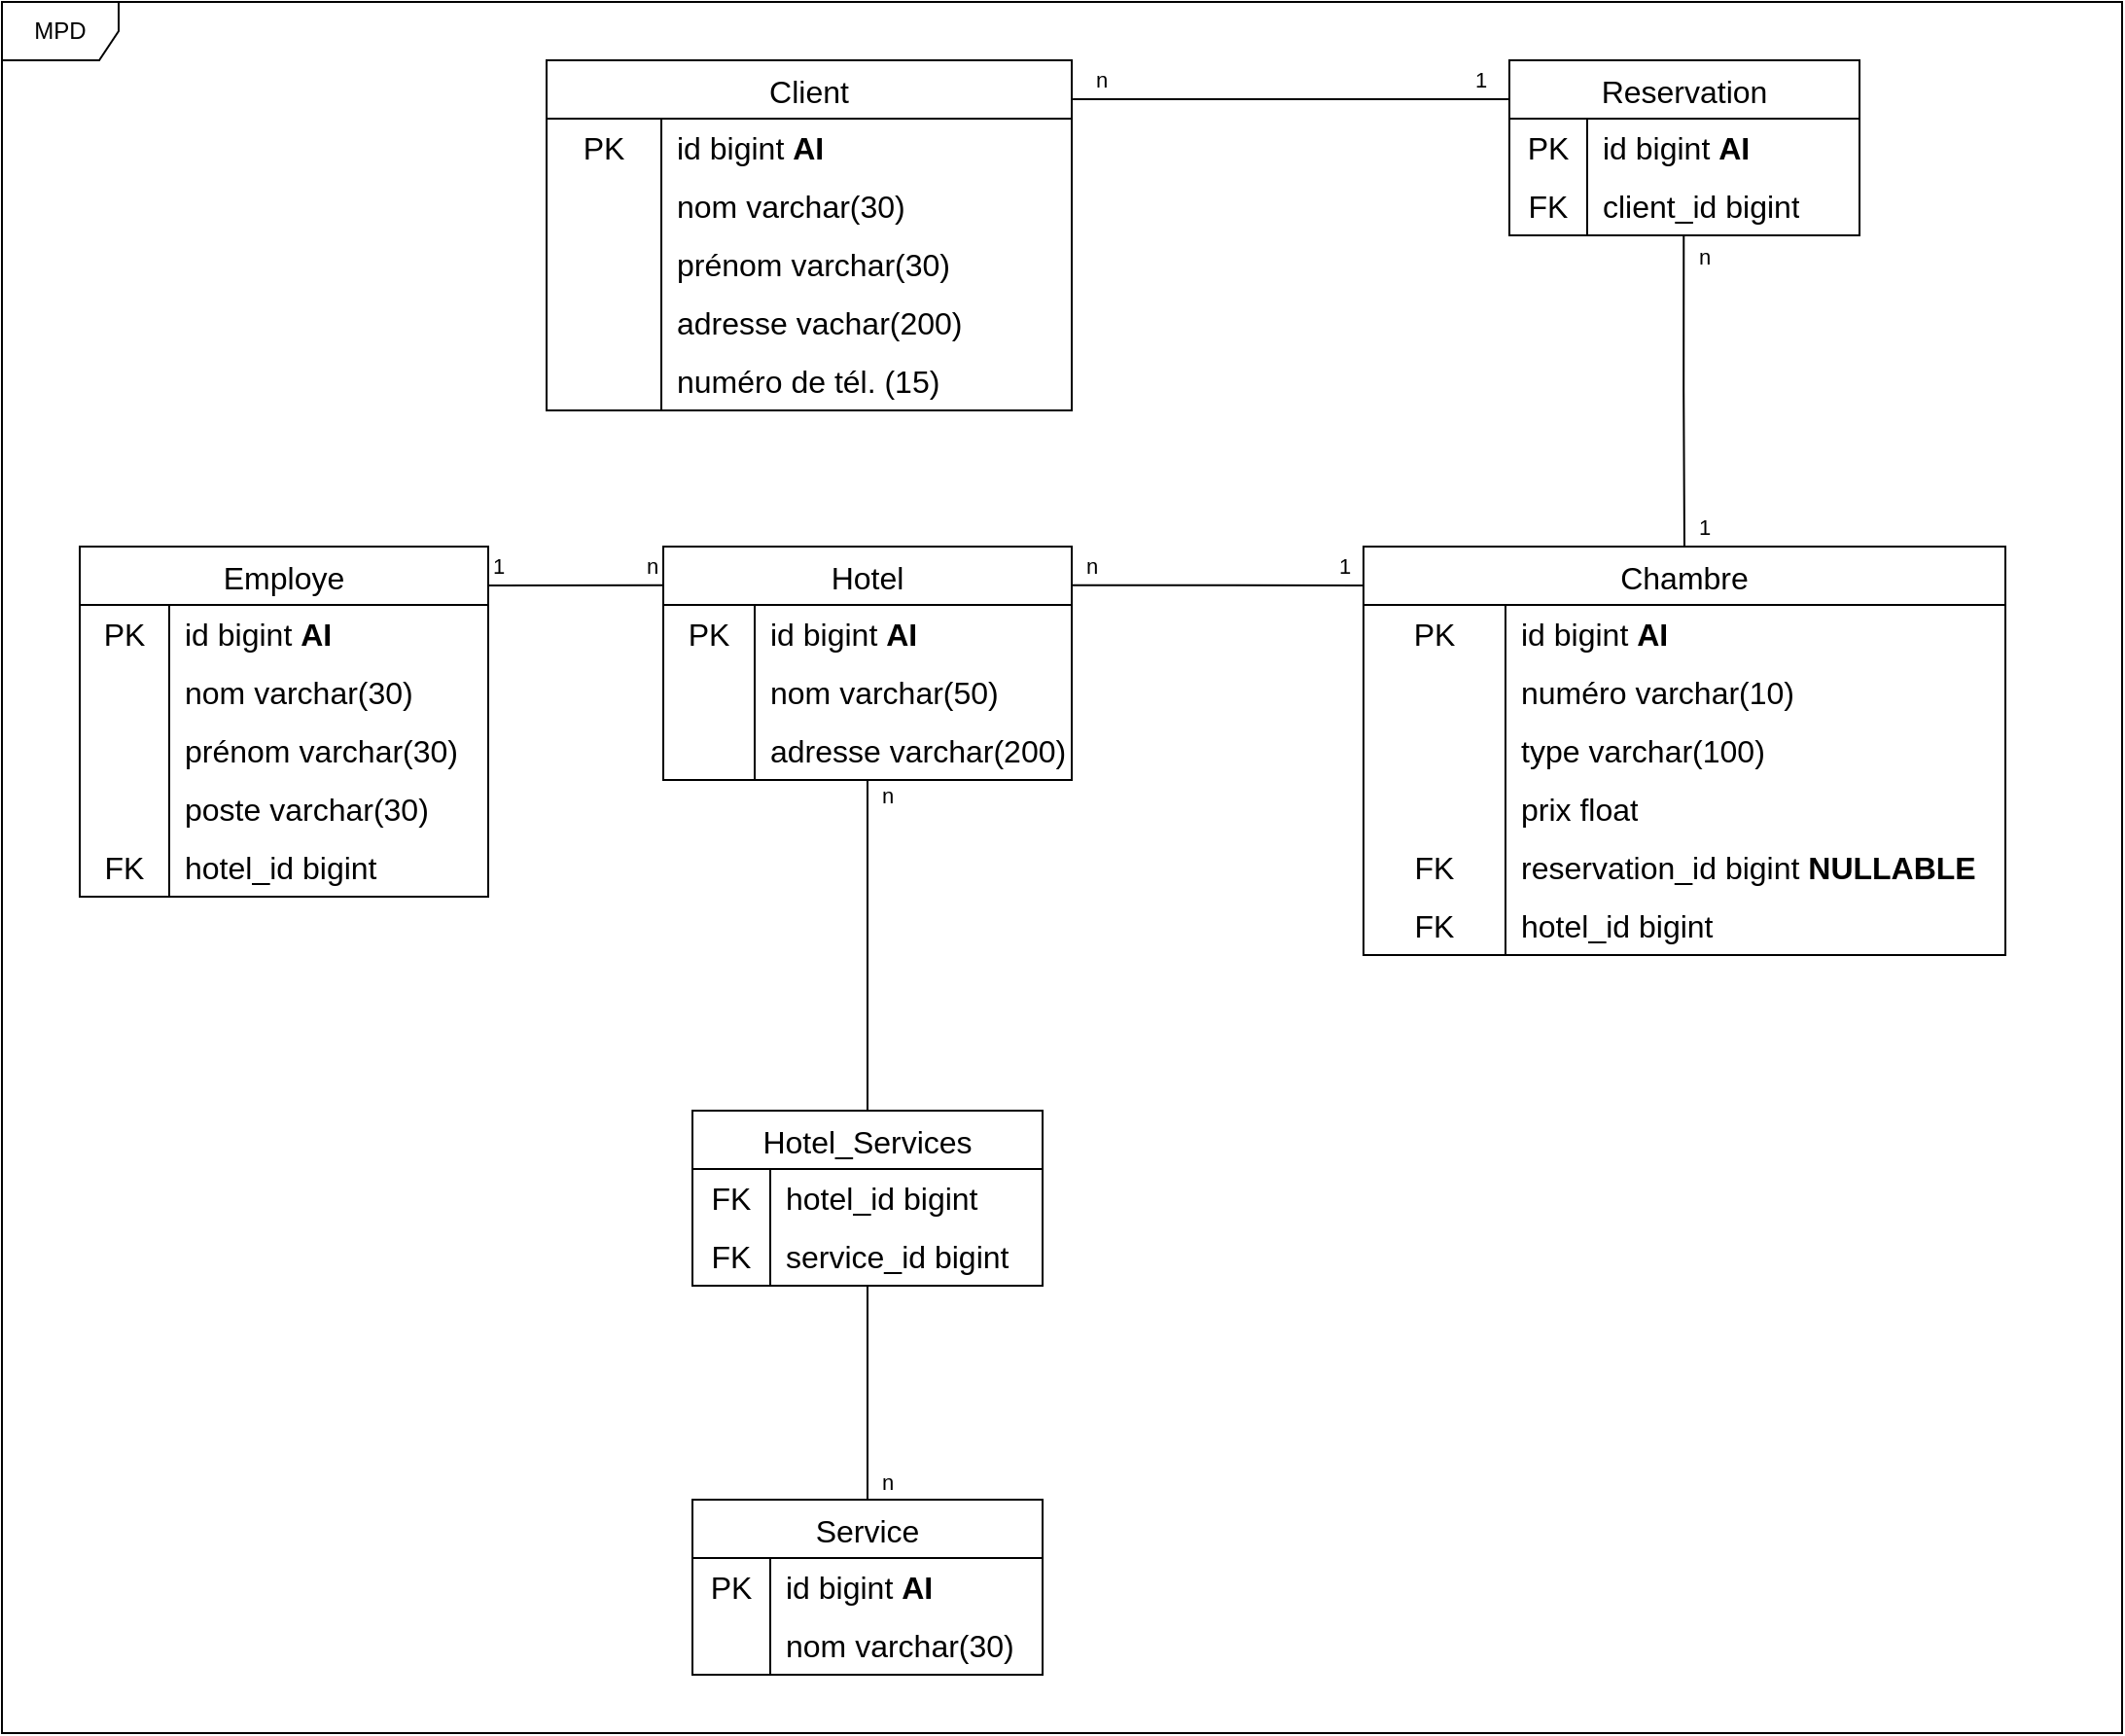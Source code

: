<mxfile version="22.1.11" type="device">
  <diagram id="R2lEEEUBdFMjLlhIrx00" name="Page-1">
    <mxGraphModel dx="2313" dy="2354" grid="1" gridSize="10" guides="1" tooltips="1" connect="1" arrows="1" fold="1" page="1" pageScale="1" pageWidth="850" pageHeight="1100" math="0" shadow="0" extFonts="Permanent Marker^https://fonts.googleapis.com/css?family=Permanent+Marker">
      <root>
        <mxCell id="0" />
        <mxCell id="1" parent="0" />
        <mxCell id="INERQs4rVfNk_3R-kdhY-27" style="edgeStyle=orthogonalEdgeStyle;rounded=0;orthogonalLoop=1;jettySize=auto;html=1;entryX=-0.001;entryY=0.222;entryDx=0;entryDy=0;endArrow=none;endFill=0;entryPerimeter=0;exitX=1.002;exitY=0.111;exitDx=0;exitDy=0;exitPerimeter=0;" parent="1" source="QwRp-SO8r7x7Ja5KEBR6-1" target="QwRp-SO8r7x7Ja5KEBR6-17" edge="1">
          <mxGeometry relative="1" as="geometry">
            <mxPoint x="500" y="-200.19" as="sourcePoint" />
            <mxPoint x="630" y="-200.19" as="targetPoint" />
          </mxGeometry>
        </mxCell>
        <mxCell id="INERQs4rVfNk_3R-kdhY-29" value="n" style="edgeLabel;html=1;align=center;verticalAlign=middle;resizable=0;points=[];" parent="INERQs4rVfNk_3R-kdhY-27" vertex="1" connectable="0">
          <mxGeometry x="-0.871" y="2" relative="1" as="geometry">
            <mxPoint y="-8" as="offset" />
          </mxGeometry>
        </mxCell>
        <mxCell id="INERQs4rVfNk_3R-kdhY-30" value="1" style="edgeLabel;html=1;align=center;verticalAlign=middle;resizable=0;points=[];" parent="INERQs4rVfNk_3R-kdhY-27" vertex="1" connectable="0">
          <mxGeometry x="0.862" y="1" relative="1" as="geometry">
            <mxPoint y="-9" as="offset" />
          </mxGeometry>
        </mxCell>
        <mxCell id="INERQs4rVfNk_3R-kdhY-21" style="edgeStyle=orthogonalEdgeStyle;rounded=0;orthogonalLoop=1;jettySize=auto;html=1;exitX=0.498;exitY=1.005;exitDx=0;exitDy=0;entryX=0.5;entryY=0;entryDx=0;entryDy=0;endArrow=none;endFill=0;exitPerimeter=0;" parent="1" source="QwRp-SO8r7x7Ja5KEBR6-21" target="QwRp-SO8r7x7Ja5KEBR6-33" edge="1">
          <mxGeometry relative="1" as="geometry">
            <mxPoint x="729.69" y="-130" as="sourcePoint" />
            <mxPoint x="729.69" y="20" as="targetPoint" />
          </mxGeometry>
        </mxCell>
        <mxCell id="INERQs4rVfNk_3R-kdhY-23" value="n" style="edgeLabel;html=1;align=center;verticalAlign=middle;resizable=0;points=[];" parent="INERQs4rVfNk_3R-kdhY-21" vertex="1" connectable="0">
          <mxGeometry x="-0.898" relative="1" as="geometry">
            <mxPoint x="10" y="3" as="offset" />
          </mxGeometry>
        </mxCell>
        <mxCell id="INERQs4rVfNk_3R-kdhY-24" value="1" style="edgeLabel;html=1;align=center;verticalAlign=middle;resizable=0;points=[];" parent="INERQs4rVfNk_3R-kdhY-21" vertex="1" connectable="0">
          <mxGeometry x="0.88" relative="1" as="geometry">
            <mxPoint x="10" as="offset" />
          </mxGeometry>
        </mxCell>
        <mxCell id="QwRp-SO8r7x7Ja5KEBR6-1" value="Client" style="shape=table;startSize=30;container=1;collapsible=0;childLayout=tableLayout;fixedRows=1;rowLines=0;fontStyle=0;strokeColor=default;fontSize=16;" parent="1" vertex="1">
          <mxGeometry x="220" y="-220" width="270" height="180" as="geometry" />
        </mxCell>
        <mxCell id="QwRp-SO8r7x7Ja5KEBR6-2" value="" style="shape=tableRow;horizontal=0;startSize=0;swimlaneHead=0;swimlaneBody=0;top=0;left=0;bottom=0;right=0;collapsible=0;dropTarget=0;fillColor=none;points=[[0,0.5],[1,0.5]];portConstraint=eastwest;strokeColor=inherit;fontSize=16;" parent="QwRp-SO8r7x7Ja5KEBR6-1" vertex="1">
          <mxGeometry y="30" width="270" height="30" as="geometry" />
        </mxCell>
        <mxCell id="QwRp-SO8r7x7Ja5KEBR6-3" value="PK" style="shape=partialRectangle;html=1;whiteSpace=wrap;connectable=0;fillColor=none;top=0;left=0;bottom=0;right=0;overflow=hidden;pointerEvents=1;strokeColor=inherit;fontSize=16;" parent="QwRp-SO8r7x7Ja5KEBR6-2" vertex="1">
          <mxGeometry width="59" height="30" as="geometry">
            <mxRectangle width="59" height="30" as="alternateBounds" />
          </mxGeometry>
        </mxCell>
        <mxCell id="QwRp-SO8r7x7Ja5KEBR6-4" value="id bigint&amp;nbsp;&lt;b&gt;AI&lt;/b&gt;" style="shape=partialRectangle;html=1;whiteSpace=wrap;connectable=0;fillColor=none;top=0;left=0;bottom=0;right=0;align=left;spacingLeft=6;overflow=hidden;strokeColor=inherit;fontSize=16;" parent="QwRp-SO8r7x7Ja5KEBR6-2" vertex="1">
          <mxGeometry x="59" width="211" height="30" as="geometry">
            <mxRectangle width="211" height="30" as="alternateBounds" />
          </mxGeometry>
        </mxCell>
        <mxCell id="QwRp-SO8r7x7Ja5KEBR6-5" value="" style="shape=tableRow;horizontal=0;startSize=0;swimlaneHead=0;swimlaneBody=0;top=0;left=0;bottom=0;right=0;collapsible=0;dropTarget=0;fillColor=none;points=[[0,0.5],[1,0.5]];portConstraint=eastwest;strokeColor=inherit;fontSize=16;" parent="QwRp-SO8r7x7Ja5KEBR6-1" vertex="1">
          <mxGeometry y="60" width="270" height="30" as="geometry" />
        </mxCell>
        <mxCell id="QwRp-SO8r7x7Ja5KEBR6-6" value="" style="shape=partialRectangle;html=1;whiteSpace=wrap;connectable=0;fillColor=none;top=0;left=0;bottom=0;right=0;overflow=hidden;strokeColor=inherit;fontSize=16;" parent="QwRp-SO8r7x7Ja5KEBR6-5" vertex="1">
          <mxGeometry width="59" height="30" as="geometry">
            <mxRectangle width="59" height="30" as="alternateBounds" />
          </mxGeometry>
        </mxCell>
        <mxCell id="QwRp-SO8r7x7Ja5KEBR6-7" value="nom varchar(30)" style="shape=partialRectangle;html=1;whiteSpace=wrap;connectable=0;fillColor=none;top=0;left=0;bottom=0;right=0;align=left;spacingLeft=6;overflow=hidden;strokeColor=inherit;fontSize=16;" parent="QwRp-SO8r7x7Ja5KEBR6-5" vertex="1">
          <mxGeometry x="59" width="211" height="30" as="geometry">
            <mxRectangle width="211" height="30" as="alternateBounds" />
          </mxGeometry>
        </mxCell>
        <mxCell id="QwRp-SO8r7x7Ja5KEBR6-8" value="" style="shape=tableRow;horizontal=0;startSize=0;swimlaneHead=0;swimlaneBody=0;top=0;left=0;bottom=0;right=0;collapsible=0;dropTarget=0;fillColor=none;points=[[0,0.5],[1,0.5]];portConstraint=eastwest;strokeColor=inherit;fontSize=16;" parent="QwRp-SO8r7x7Ja5KEBR6-1" vertex="1">
          <mxGeometry y="90" width="270" height="30" as="geometry" />
        </mxCell>
        <mxCell id="QwRp-SO8r7x7Ja5KEBR6-9" value="" style="shape=partialRectangle;html=1;whiteSpace=wrap;connectable=0;fillColor=none;top=0;left=0;bottom=0;right=0;overflow=hidden;strokeColor=inherit;fontSize=16;" parent="QwRp-SO8r7x7Ja5KEBR6-8" vertex="1">
          <mxGeometry width="59" height="30" as="geometry">
            <mxRectangle width="59" height="30" as="alternateBounds" />
          </mxGeometry>
        </mxCell>
        <mxCell id="QwRp-SO8r7x7Ja5KEBR6-10" value="prénom varchar(30)" style="shape=partialRectangle;html=1;whiteSpace=wrap;connectable=0;fillColor=none;top=0;left=0;bottom=0;right=0;align=left;spacingLeft=6;overflow=hidden;strokeColor=inherit;fontSize=16;" parent="QwRp-SO8r7x7Ja5KEBR6-8" vertex="1">
          <mxGeometry x="59" width="211" height="30" as="geometry">
            <mxRectangle width="211" height="30" as="alternateBounds" />
          </mxGeometry>
        </mxCell>
        <mxCell id="QwRp-SO8r7x7Ja5KEBR6-11" style="shape=tableRow;horizontal=0;startSize=0;swimlaneHead=0;swimlaneBody=0;top=0;left=0;bottom=0;right=0;collapsible=0;dropTarget=0;fillColor=none;points=[[0,0.5],[1,0.5]];portConstraint=eastwest;strokeColor=inherit;fontSize=16;" parent="QwRp-SO8r7x7Ja5KEBR6-1" vertex="1">
          <mxGeometry y="120" width="270" height="30" as="geometry" />
        </mxCell>
        <mxCell id="QwRp-SO8r7x7Ja5KEBR6-12" style="shape=partialRectangle;html=1;whiteSpace=wrap;connectable=0;fillColor=none;top=0;left=0;bottom=0;right=0;overflow=hidden;strokeColor=inherit;fontSize=16;" parent="QwRp-SO8r7x7Ja5KEBR6-11" vertex="1">
          <mxGeometry width="59" height="30" as="geometry">
            <mxRectangle width="59" height="30" as="alternateBounds" />
          </mxGeometry>
        </mxCell>
        <mxCell id="QwRp-SO8r7x7Ja5KEBR6-13" value="adresse vachar(200)" style="shape=partialRectangle;html=1;whiteSpace=wrap;connectable=0;fillColor=none;top=0;left=0;bottom=0;right=0;align=left;spacingLeft=6;overflow=hidden;strokeColor=inherit;fontSize=16;" parent="QwRp-SO8r7x7Ja5KEBR6-11" vertex="1">
          <mxGeometry x="59" width="211" height="30" as="geometry">
            <mxRectangle width="211" height="30" as="alternateBounds" />
          </mxGeometry>
        </mxCell>
        <mxCell id="QwRp-SO8r7x7Ja5KEBR6-14" style="shape=tableRow;horizontal=0;startSize=0;swimlaneHead=0;swimlaneBody=0;top=0;left=0;bottom=0;right=0;collapsible=0;dropTarget=0;fillColor=none;points=[[0,0.5],[1,0.5]];portConstraint=eastwest;strokeColor=inherit;fontSize=16;" parent="QwRp-SO8r7x7Ja5KEBR6-1" vertex="1">
          <mxGeometry y="150" width="270" height="30" as="geometry" />
        </mxCell>
        <mxCell id="QwRp-SO8r7x7Ja5KEBR6-15" style="shape=partialRectangle;html=1;whiteSpace=wrap;connectable=0;fillColor=none;top=0;left=0;bottom=0;right=0;overflow=hidden;strokeColor=inherit;fontSize=16;" parent="QwRp-SO8r7x7Ja5KEBR6-14" vertex="1">
          <mxGeometry width="59" height="30" as="geometry">
            <mxRectangle width="59" height="30" as="alternateBounds" />
          </mxGeometry>
        </mxCell>
        <mxCell id="QwRp-SO8r7x7Ja5KEBR6-16" value="numéro de tél. (15)" style="shape=partialRectangle;html=1;whiteSpace=wrap;connectable=0;fillColor=none;top=0;left=0;bottom=0;right=0;align=left;spacingLeft=6;overflow=hidden;strokeColor=inherit;fontSize=16;" parent="QwRp-SO8r7x7Ja5KEBR6-14" vertex="1">
          <mxGeometry x="59" width="211" height="30" as="geometry">
            <mxRectangle width="211" height="30" as="alternateBounds" />
          </mxGeometry>
        </mxCell>
        <mxCell id="QwRp-SO8r7x7Ja5KEBR6-17" value="Reservation" style="shape=table;startSize=30;container=1;collapsible=0;childLayout=tableLayout;fixedRows=1;rowLines=0;fontStyle=0;strokeColor=default;fontSize=16;" parent="1" vertex="1">
          <mxGeometry x="715" y="-220" width="180" height="90" as="geometry" />
        </mxCell>
        <mxCell id="QwRp-SO8r7x7Ja5KEBR6-18" value="" style="shape=tableRow;horizontal=0;startSize=0;swimlaneHead=0;swimlaneBody=0;top=0;left=0;bottom=0;right=0;collapsible=0;dropTarget=0;fillColor=none;points=[[0,0.5],[1,0.5]];portConstraint=eastwest;strokeColor=inherit;fontSize=16;" parent="QwRp-SO8r7x7Ja5KEBR6-17" vertex="1">
          <mxGeometry y="30" width="180" height="30" as="geometry" />
        </mxCell>
        <mxCell id="QwRp-SO8r7x7Ja5KEBR6-19" value="PK" style="shape=partialRectangle;html=1;whiteSpace=wrap;connectable=0;fillColor=none;top=0;left=0;bottom=0;right=0;overflow=hidden;pointerEvents=1;strokeColor=inherit;fontSize=16;" parent="QwRp-SO8r7x7Ja5KEBR6-18" vertex="1">
          <mxGeometry width="40" height="30" as="geometry">
            <mxRectangle width="40" height="30" as="alternateBounds" />
          </mxGeometry>
        </mxCell>
        <mxCell id="QwRp-SO8r7x7Ja5KEBR6-20" value="id bigint &lt;b&gt;AI&lt;/b&gt;" style="shape=partialRectangle;html=1;whiteSpace=wrap;connectable=0;fillColor=none;top=0;left=0;bottom=0;right=0;align=left;spacingLeft=6;overflow=hidden;strokeColor=inherit;fontSize=16;" parent="QwRp-SO8r7x7Ja5KEBR6-18" vertex="1">
          <mxGeometry x="40" width="140" height="30" as="geometry">
            <mxRectangle width="140" height="30" as="alternateBounds" />
          </mxGeometry>
        </mxCell>
        <mxCell id="QwRp-SO8r7x7Ja5KEBR6-21" value="" style="shape=tableRow;horizontal=0;startSize=0;swimlaneHead=0;swimlaneBody=0;top=0;left=0;bottom=0;right=0;collapsible=0;dropTarget=0;fillColor=none;points=[[0,0.5],[1,0.5]];portConstraint=eastwest;strokeColor=inherit;fontSize=16;" parent="QwRp-SO8r7x7Ja5KEBR6-17" vertex="1">
          <mxGeometry y="60" width="180" height="30" as="geometry" />
        </mxCell>
        <mxCell id="QwRp-SO8r7x7Ja5KEBR6-22" value="FK" style="shape=partialRectangle;html=1;whiteSpace=wrap;connectable=0;fillColor=none;top=0;left=0;bottom=0;right=0;overflow=hidden;strokeColor=inherit;fontSize=16;" parent="QwRp-SO8r7x7Ja5KEBR6-21" vertex="1">
          <mxGeometry width="40" height="30" as="geometry">
            <mxRectangle width="40" height="30" as="alternateBounds" />
          </mxGeometry>
        </mxCell>
        <mxCell id="QwRp-SO8r7x7Ja5KEBR6-23" value="client_id bigint" style="shape=partialRectangle;html=1;whiteSpace=wrap;connectable=0;fillColor=none;top=0;left=0;bottom=0;right=0;align=left;spacingLeft=6;overflow=hidden;strokeColor=inherit;fontSize=16;" parent="QwRp-SO8r7x7Ja5KEBR6-21" vertex="1">
          <mxGeometry x="40" width="140" height="30" as="geometry">
            <mxRectangle width="140" height="30" as="alternateBounds" />
          </mxGeometry>
        </mxCell>
        <mxCell id="QwRp-SO8r7x7Ja5KEBR6-33" value="Chambre" style="shape=table;startSize=30;container=1;collapsible=0;childLayout=tableLayout;fixedRows=1;rowLines=0;fontStyle=0;strokeColor=default;fontSize=16;" parent="1" vertex="1">
          <mxGeometry x="640" y="30" width="330" height="210" as="geometry" />
        </mxCell>
        <mxCell id="QwRp-SO8r7x7Ja5KEBR6-34" value="" style="shape=tableRow;horizontal=0;startSize=0;swimlaneHead=0;swimlaneBody=0;top=0;left=0;bottom=0;right=0;collapsible=0;dropTarget=0;fillColor=none;points=[[0,0.5],[1,0.5]];portConstraint=eastwest;strokeColor=inherit;fontSize=16;" parent="QwRp-SO8r7x7Ja5KEBR6-33" vertex="1">
          <mxGeometry y="30" width="330" height="30" as="geometry" />
        </mxCell>
        <mxCell id="QwRp-SO8r7x7Ja5KEBR6-35" value="PK" style="shape=partialRectangle;html=1;whiteSpace=wrap;connectable=0;fillColor=none;top=0;left=0;bottom=0;right=0;overflow=hidden;pointerEvents=1;strokeColor=inherit;fontSize=16;" parent="QwRp-SO8r7x7Ja5KEBR6-34" vertex="1">
          <mxGeometry width="73" height="30" as="geometry">
            <mxRectangle width="73" height="30" as="alternateBounds" />
          </mxGeometry>
        </mxCell>
        <mxCell id="QwRp-SO8r7x7Ja5KEBR6-36" value="id bigint &lt;b&gt;AI&lt;/b&gt;" style="shape=partialRectangle;html=1;whiteSpace=wrap;connectable=0;fillColor=none;top=0;left=0;bottom=0;right=0;align=left;spacingLeft=6;overflow=hidden;strokeColor=inherit;fontSize=16;" parent="QwRp-SO8r7x7Ja5KEBR6-34" vertex="1">
          <mxGeometry x="73" width="257" height="30" as="geometry">
            <mxRectangle width="257" height="30" as="alternateBounds" />
          </mxGeometry>
        </mxCell>
        <mxCell id="QwRp-SO8r7x7Ja5KEBR6-37" value="" style="shape=tableRow;horizontal=0;startSize=0;swimlaneHead=0;swimlaneBody=0;top=0;left=0;bottom=0;right=0;collapsible=0;dropTarget=0;fillColor=none;points=[[0,0.5],[1,0.5]];portConstraint=eastwest;strokeColor=inherit;fontSize=16;" parent="QwRp-SO8r7x7Ja5KEBR6-33" vertex="1">
          <mxGeometry y="60" width="330" height="30" as="geometry" />
        </mxCell>
        <mxCell id="QwRp-SO8r7x7Ja5KEBR6-38" value="" style="shape=partialRectangle;html=1;whiteSpace=wrap;connectable=0;fillColor=none;top=0;left=0;bottom=0;right=0;overflow=hidden;strokeColor=inherit;fontSize=16;" parent="QwRp-SO8r7x7Ja5KEBR6-37" vertex="1">
          <mxGeometry width="73" height="30" as="geometry">
            <mxRectangle width="73" height="30" as="alternateBounds" />
          </mxGeometry>
        </mxCell>
        <mxCell id="QwRp-SO8r7x7Ja5KEBR6-39" value="numéro varchar(10)" style="shape=partialRectangle;html=1;whiteSpace=wrap;connectable=0;fillColor=none;top=0;left=0;bottom=0;right=0;align=left;spacingLeft=6;overflow=hidden;strokeColor=inherit;fontSize=16;" parent="QwRp-SO8r7x7Ja5KEBR6-37" vertex="1">
          <mxGeometry x="73" width="257" height="30" as="geometry">
            <mxRectangle width="257" height="30" as="alternateBounds" />
          </mxGeometry>
        </mxCell>
        <mxCell id="QwRp-SO8r7x7Ja5KEBR6-49" style="shape=tableRow;horizontal=0;startSize=0;swimlaneHead=0;swimlaneBody=0;top=0;left=0;bottom=0;right=0;collapsible=0;dropTarget=0;fillColor=none;points=[[0,0.5],[1,0.5]];portConstraint=eastwest;strokeColor=inherit;fontSize=16;" parent="QwRp-SO8r7x7Ja5KEBR6-33" vertex="1">
          <mxGeometry y="90" width="330" height="30" as="geometry" />
        </mxCell>
        <mxCell id="QwRp-SO8r7x7Ja5KEBR6-50" style="shape=partialRectangle;html=1;whiteSpace=wrap;connectable=0;fillColor=none;top=0;left=0;bottom=0;right=0;overflow=hidden;strokeColor=inherit;fontSize=16;" parent="QwRp-SO8r7x7Ja5KEBR6-49" vertex="1">
          <mxGeometry width="73" height="30" as="geometry">
            <mxRectangle width="73" height="30" as="alternateBounds" />
          </mxGeometry>
        </mxCell>
        <mxCell id="QwRp-SO8r7x7Ja5KEBR6-51" value="type varchar(100)" style="shape=partialRectangle;html=1;whiteSpace=wrap;connectable=0;fillColor=none;top=0;left=0;bottom=0;right=0;align=left;spacingLeft=6;overflow=hidden;strokeColor=inherit;fontSize=16;" parent="QwRp-SO8r7x7Ja5KEBR6-49" vertex="1">
          <mxGeometry x="73" width="257" height="30" as="geometry">
            <mxRectangle width="257" height="30" as="alternateBounds" />
          </mxGeometry>
        </mxCell>
        <mxCell id="QwRp-SO8r7x7Ja5KEBR6-46" style="shape=tableRow;horizontal=0;startSize=0;swimlaneHead=0;swimlaneBody=0;top=0;left=0;bottom=0;right=0;collapsible=0;dropTarget=0;fillColor=none;points=[[0,0.5],[1,0.5]];portConstraint=eastwest;strokeColor=inherit;fontSize=16;" parent="QwRp-SO8r7x7Ja5KEBR6-33" vertex="1">
          <mxGeometry y="120" width="330" height="30" as="geometry" />
        </mxCell>
        <mxCell id="QwRp-SO8r7x7Ja5KEBR6-47" style="shape=partialRectangle;html=1;whiteSpace=wrap;connectable=0;fillColor=none;top=0;left=0;bottom=0;right=0;overflow=hidden;strokeColor=inherit;fontSize=16;" parent="QwRp-SO8r7x7Ja5KEBR6-46" vertex="1">
          <mxGeometry width="73" height="30" as="geometry">
            <mxRectangle width="73" height="30" as="alternateBounds" />
          </mxGeometry>
        </mxCell>
        <mxCell id="QwRp-SO8r7x7Ja5KEBR6-48" value="prix float" style="shape=partialRectangle;html=1;whiteSpace=wrap;connectable=0;fillColor=none;top=0;left=0;bottom=0;right=0;align=left;spacingLeft=6;overflow=hidden;strokeColor=inherit;fontSize=16;" parent="QwRp-SO8r7x7Ja5KEBR6-46" vertex="1">
          <mxGeometry x="73" width="257" height="30" as="geometry">
            <mxRectangle width="257" height="30" as="alternateBounds" />
          </mxGeometry>
        </mxCell>
        <mxCell id="QwRp-SO8r7x7Ja5KEBR6-43" style="shape=tableRow;horizontal=0;startSize=0;swimlaneHead=0;swimlaneBody=0;top=0;left=0;bottom=0;right=0;collapsible=0;dropTarget=0;fillColor=none;points=[[0,0.5],[1,0.5]];portConstraint=eastwest;strokeColor=inherit;fontSize=16;" parent="QwRp-SO8r7x7Ja5KEBR6-33" vertex="1">
          <mxGeometry y="150" width="330" height="30" as="geometry" />
        </mxCell>
        <mxCell id="QwRp-SO8r7x7Ja5KEBR6-44" value="FK" style="shape=partialRectangle;html=1;whiteSpace=wrap;connectable=0;fillColor=none;top=0;left=0;bottom=0;right=0;overflow=hidden;strokeColor=inherit;fontSize=16;" parent="QwRp-SO8r7x7Ja5KEBR6-43" vertex="1">
          <mxGeometry width="73" height="30" as="geometry">
            <mxRectangle width="73" height="30" as="alternateBounds" />
          </mxGeometry>
        </mxCell>
        <mxCell id="QwRp-SO8r7x7Ja5KEBR6-45" value="reservation_id bigint &lt;b&gt;NULLABLE&lt;/b&gt;" style="shape=partialRectangle;html=1;whiteSpace=wrap;connectable=0;fillColor=none;top=0;left=0;bottom=0;right=0;align=left;spacingLeft=6;overflow=hidden;strokeColor=inherit;fontSize=16;" parent="QwRp-SO8r7x7Ja5KEBR6-43" vertex="1">
          <mxGeometry x="73" width="257" height="30" as="geometry">
            <mxRectangle width="257" height="30" as="alternateBounds" />
          </mxGeometry>
        </mxCell>
        <mxCell id="QwRp-SO8r7x7Ja5KEBR6-40" style="shape=tableRow;horizontal=0;startSize=0;swimlaneHead=0;swimlaneBody=0;top=0;left=0;bottom=0;right=0;collapsible=0;dropTarget=0;fillColor=none;points=[[0,0.5],[1,0.5]];portConstraint=eastwest;strokeColor=inherit;fontSize=16;" parent="QwRp-SO8r7x7Ja5KEBR6-33" vertex="1">
          <mxGeometry y="180" width="330" height="30" as="geometry" />
        </mxCell>
        <mxCell id="QwRp-SO8r7x7Ja5KEBR6-41" value="FK" style="shape=partialRectangle;html=1;whiteSpace=wrap;connectable=0;fillColor=none;top=0;left=0;bottom=0;right=0;overflow=hidden;strokeColor=inherit;fontSize=16;" parent="QwRp-SO8r7x7Ja5KEBR6-40" vertex="1">
          <mxGeometry width="73" height="30" as="geometry">
            <mxRectangle width="73" height="30" as="alternateBounds" />
          </mxGeometry>
        </mxCell>
        <mxCell id="QwRp-SO8r7x7Ja5KEBR6-42" value="hotel_id bigint" style="shape=partialRectangle;html=1;whiteSpace=wrap;connectable=0;fillColor=none;top=0;left=0;bottom=0;right=0;align=left;spacingLeft=6;overflow=hidden;strokeColor=inherit;fontSize=16;" parent="QwRp-SO8r7x7Ja5KEBR6-40" vertex="1">
          <mxGeometry x="73" width="257" height="30" as="geometry">
            <mxRectangle width="257" height="30" as="alternateBounds" />
          </mxGeometry>
        </mxCell>
        <mxCell id="QwRp-SO8r7x7Ja5KEBR6-52" value="Hotel" style="shape=table;startSize=30;container=1;collapsible=0;childLayout=tableLayout;fixedRows=1;rowLines=0;fontStyle=0;strokeColor=default;fontSize=16;" parent="1" vertex="1">
          <mxGeometry x="280" y="30" width="210" height="120" as="geometry" />
        </mxCell>
        <mxCell id="QwRp-SO8r7x7Ja5KEBR6-53" value="" style="shape=tableRow;horizontal=0;startSize=0;swimlaneHead=0;swimlaneBody=0;top=0;left=0;bottom=0;right=0;collapsible=0;dropTarget=0;fillColor=none;points=[[0,0.5],[1,0.5]];portConstraint=eastwest;strokeColor=inherit;fontSize=16;" parent="QwRp-SO8r7x7Ja5KEBR6-52" vertex="1">
          <mxGeometry y="30" width="210" height="30" as="geometry" />
        </mxCell>
        <mxCell id="QwRp-SO8r7x7Ja5KEBR6-54" value="PK" style="shape=partialRectangle;html=1;whiteSpace=wrap;connectable=0;fillColor=none;top=0;left=0;bottom=0;right=0;overflow=hidden;pointerEvents=1;strokeColor=inherit;fontSize=16;" parent="QwRp-SO8r7x7Ja5KEBR6-53" vertex="1">
          <mxGeometry width="47" height="30" as="geometry">
            <mxRectangle width="47" height="30" as="alternateBounds" />
          </mxGeometry>
        </mxCell>
        <mxCell id="QwRp-SO8r7x7Ja5KEBR6-55" value="id bigint &lt;b&gt;AI&lt;/b&gt;" style="shape=partialRectangle;html=1;whiteSpace=wrap;connectable=0;fillColor=none;top=0;left=0;bottom=0;right=0;align=left;spacingLeft=6;overflow=hidden;strokeColor=inherit;fontSize=16;" parent="QwRp-SO8r7x7Ja5KEBR6-53" vertex="1">
          <mxGeometry x="47" width="163" height="30" as="geometry">
            <mxRectangle width="163" height="30" as="alternateBounds" />
          </mxGeometry>
        </mxCell>
        <mxCell id="QwRp-SO8r7x7Ja5KEBR6-56" value="" style="shape=tableRow;horizontal=0;startSize=0;swimlaneHead=0;swimlaneBody=0;top=0;left=0;bottom=0;right=0;collapsible=0;dropTarget=0;fillColor=none;points=[[0,0.5],[1,0.5]];portConstraint=eastwest;strokeColor=inherit;fontSize=16;" parent="QwRp-SO8r7x7Ja5KEBR6-52" vertex="1">
          <mxGeometry y="60" width="210" height="30" as="geometry" />
        </mxCell>
        <mxCell id="QwRp-SO8r7x7Ja5KEBR6-57" value="" style="shape=partialRectangle;html=1;whiteSpace=wrap;connectable=0;fillColor=none;top=0;left=0;bottom=0;right=0;overflow=hidden;strokeColor=inherit;fontSize=16;" parent="QwRp-SO8r7x7Ja5KEBR6-56" vertex="1">
          <mxGeometry width="47" height="30" as="geometry">
            <mxRectangle width="47" height="30" as="alternateBounds" />
          </mxGeometry>
        </mxCell>
        <mxCell id="QwRp-SO8r7x7Ja5KEBR6-58" value="nom varchar(50)" style="shape=partialRectangle;html=1;whiteSpace=wrap;connectable=0;fillColor=none;top=0;left=0;bottom=0;right=0;align=left;spacingLeft=6;overflow=hidden;strokeColor=inherit;fontSize=16;" parent="QwRp-SO8r7x7Ja5KEBR6-56" vertex="1">
          <mxGeometry x="47" width="163" height="30" as="geometry">
            <mxRectangle width="163" height="30" as="alternateBounds" />
          </mxGeometry>
        </mxCell>
        <mxCell id="QwRp-SO8r7x7Ja5KEBR6-59" style="shape=tableRow;horizontal=0;startSize=0;swimlaneHead=0;swimlaneBody=0;top=0;left=0;bottom=0;right=0;collapsible=0;dropTarget=0;fillColor=none;points=[[0,0.5],[1,0.5]];portConstraint=eastwest;strokeColor=inherit;fontSize=16;" parent="QwRp-SO8r7x7Ja5KEBR6-52" vertex="1">
          <mxGeometry y="90" width="210" height="30" as="geometry" />
        </mxCell>
        <mxCell id="QwRp-SO8r7x7Ja5KEBR6-60" style="shape=partialRectangle;html=1;whiteSpace=wrap;connectable=0;fillColor=none;top=0;left=0;bottom=0;right=0;overflow=hidden;strokeColor=inherit;fontSize=16;" parent="QwRp-SO8r7x7Ja5KEBR6-59" vertex="1">
          <mxGeometry width="47" height="30" as="geometry">
            <mxRectangle width="47" height="30" as="alternateBounds" />
          </mxGeometry>
        </mxCell>
        <mxCell id="QwRp-SO8r7x7Ja5KEBR6-61" value="adresse varchar(200)" style="shape=partialRectangle;html=1;whiteSpace=wrap;connectable=0;fillColor=none;top=0;left=0;bottom=0;right=0;align=left;spacingLeft=6;overflow=hidden;strokeColor=inherit;fontSize=16;" parent="QwRp-SO8r7x7Ja5KEBR6-59" vertex="1">
          <mxGeometry x="47" width="163" height="30" as="geometry">
            <mxRectangle width="163" height="30" as="alternateBounds" />
          </mxGeometry>
        </mxCell>
        <mxCell id="QwRp-SO8r7x7Ja5KEBR6-71" value="Employe" style="shape=table;startSize=30;container=1;collapsible=0;childLayout=tableLayout;fixedRows=1;rowLines=0;fontStyle=0;strokeColor=default;fontSize=16;" parent="1" vertex="1">
          <mxGeometry x="-20" y="30" width="210" height="180" as="geometry" />
        </mxCell>
        <mxCell id="QwRp-SO8r7x7Ja5KEBR6-72" value="" style="shape=tableRow;horizontal=0;startSize=0;swimlaneHead=0;swimlaneBody=0;top=0;left=0;bottom=0;right=0;collapsible=0;dropTarget=0;fillColor=none;points=[[0,0.5],[1,0.5]];portConstraint=eastwest;strokeColor=inherit;fontSize=16;" parent="QwRp-SO8r7x7Ja5KEBR6-71" vertex="1">
          <mxGeometry y="30" width="210" height="30" as="geometry" />
        </mxCell>
        <mxCell id="QwRp-SO8r7x7Ja5KEBR6-73" value="PK" style="shape=partialRectangle;html=1;whiteSpace=wrap;connectable=0;fillColor=none;top=0;left=0;bottom=0;right=0;overflow=hidden;pointerEvents=1;strokeColor=inherit;fontSize=16;" parent="QwRp-SO8r7x7Ja5KEBR6-72" vertex="1">
          <mxGeometry width="46" height="30" as="geometry">
            <mxRectangle width="46" height="30" as="alternateBounds" />
          </mxGeometry>
        </mxCell>
        <mxCell id="QwRp-SO8r7x7Ja5KEBR6-74" value="id bigint &lt;b&gt;AI&lt;/b&gt;" style="shape=partialRectangle;html=1;whiteSpace=wrap;connectable=0;fillColor=none;top=0;left=0;bottom=0;right=0;align=left;spacingLeft=6;overflow=hidden;strokeColor=inherit;fontSize=16;" parent="QwRp-SO8r7x7Ja5KEBR6-72" vertex="1">
          <mxGeometry x="46" width="164" height="30" as="geometry">
            <mxRectangle width="164" height="30" as="alternateBounds" />
          </mxGeometry>
        </mxCell>
        <mxCell id="QwRp-SO8r7x7Ja5KEBR6-75" value="" style="shape=tableRow;horizontal=0;startSize=0;swimlaneHead=0;swimlaneBody=0;top=0;left=0;bottom=0;right=0;collapsible=0;dropTarget=0;fillColor=none;points=[[0,0.5],[1,0.5]];portConstraint=eastwest;strokeColor=inherit;fontSize=16;" parent="QwRp-SO8r7x7Ja5KEBR6-71" vertex="1">
          <mxGeometry y="60" width="210" height="30" as="geometry" />
        </mxCell>
        <mxCell id="QwRp-SO8r7x7Ja5KEBR6-76" value="" style="shape=partialRectangle;html=1;whiteSpace=wrap;connectable=0;fillColor=none;top=0;left=0;bottom=0;right=0;overflow=hidden;strokeColor=inherit;fontSize=16;" parent="QwRp-SO8r7x7Ja5KEBR6-75" vertex="1">
          <mxGeometry width="46" height="30" as="geometry">
            <mxRectangle width="46" height="30" as="alternateBounds" />
          </mxGeometry>
        </mxCell>
        <mxCell id="QwRp-SO8r7x7Ja5KEBR6-77" value="nom varchar(30)" style="shape=partialRectangle;html=1;whiteSpace=wrap;connectable=0;fillColor=none;top=0;left=0;bottom=0;right=0;align=left;spacingLeft=6;overflow=hidden;strokeColor=inherit;fontSize=16;" parent="QwRp-SO8r7x7Ja5KEBR6-75" vertex="1">
          <mxGeometry x="46" width="164" height="30" as="geometry">
            <mxRectangle width="164" height="30" as="alternateBounds" />
          </mxGeometry>
        </mxCell>
        <mxCell id="QwRp-SO8r7x7Ja5KEBR6-78" style="shape=tableRow;horizontal=0;startSize=0;swimlaneHead=0;swimlaneBody=0;top=0;left=0;bottom=0;right=0;collapsible=0;dropTarget=0;fillColor=none;points=[[0,0.5],[1,0.5]];portConstraint=eastwest;strokeColor=inherit;fontSize=16;" parent="QwRp-SO8r7x7Ja5KEBR6-71" vertex="1">
          <mxGeometry y="90" width="210" height="30" as="geometry" />
        </mxCell>
        <mxCell id="QwRp-SO8r7x7Ja5KEBR6-79" style="shape=partialRectangle;html=1;whiteSpace=wrap;connectable=0;fillColor=none;top=0;left=0;bottom=0;right=0;overflow=hidden;strokeColor=inherit;fontSize=16;" parent="QwRp-SO8r7x7Ja5KEBR6-78" vertex="1">
          <mxGeometry width="46" height="30" as="geometry">
            <mxRectangle width="46" height="30" as="alternateBounds" />
          </mxGeometry>
        </mxCell>
        <mxCell id="QwRp-SO8r7x7Ja5KEBR6-80" value="prénom varchar(30)" style="shape=partialRectangle;html=1;whiteSpace=wrap;connectable=0;fillColor=none;top=0;left=0;bottom=0;right=0;align=left;spacingLeft=6;overflow=hidden;strokeColor=inherit;fontSize=16;" parent="QwRp-SO8r7x7Ja5KEBR6-78" vertex="1">
          <mxGeometry x="46" width="164" height="30" as="geometry">
            <mxRectangle width="164" height="30" as="alternateBounds" />
          </mxGeometry>
        </mxCell>
        <mxCell id="QwRp-SO8r7x7Ja5KEBR6-84" style="shape=tableRow;horizontal=0;startSize=0;swimlaneHead=0;swimlaneBody=0;top=0;left=0;bottom=0;right=0;collapsible=0;dropTarget=0;fillColor=none;points=[[0,0.5],[1,0.5]];portConstraint=eastwest;strokeColor=inherit;fontSize=16;" parent="QwRp-SO8r7x7Ja5KEBR6-71" vertex="1">
          <mxGeometry y="120" width="210" height="30" as="geometry" />
        </mxCell>
        <mxCell id="QwRp-SO8r7x7Ja5KEBR6-85" style="shape=partialRectangle;html=1;whiteSpace=wrap;connectable=0;fillColor=none;top=0;left=0;bottom=0;right=0;overflow=hidden;strokeColor=inherit;fontSize=16;" parent="QwRp-SO8r7x7Ja5KEBR6-84" vertex="1">
          <mxGeometry width="46" height="30" as="geometry">
            <mxRectangle width="46" height="30" as="alternateBounds" />
          </mxGeometry>
        </mxCell>
        <mxCell id="QwRp-SO8r7x7Ja5KEBR6-86" value="poste varchar(30)" style="shape=partialRectangle;html=1;whiteSpace=wrap;connectable=0;fillColor=none;top=0;left=0;bottom=0;right=0;align=left;spacingLeft=6;overflow=hidden;strokeColor=inherit;fontSize=16;" parent="QwRp-SO8r7x7Ja5KEBR6-84" vertex="1">
          <mxGeometry x="46" width="164" height="30" as="geometry">
            <mxRectangle width="164" height="30" as="alternateBounds" />
          </mxGeometry>
        </mxCell>
        <mxCell id="QwRp-SO8r7x7Ja5KEBR6-81" style="shape=tableRow;horizontal=0;startSize=0;swimlaneHead=0;swimlaneBody=0;top=0;left=0;bottom=0;right=0;collapsible=0;dropTarget=0;fillColor=none;points=[[0,0.5],[1,0.5]];portConstraint=eastwest;strokeColor=inherit;fontSize=16;" parent="QwRp-SO8r7x7Ja5KEBR6-71" vertex="1">
          <mxGeometry y="150" width="210" height="30" as="geometry" />
        </mxCell>
        <mxCell id="QwRp-SO8r7x7Ja5KEBR6-82" value="FK" style="shape=partialRectangle;html=1;whiteSpace=wrap;connectable=0;fillColor=none;top=0;left=0;bottom=0;right=0;overflow=hidden;strokeColor=inherit;fontSize=16;" parent="QwRp-SO8r7x7Ja5KEBR6-81" vertex="1">
          <mxGeometry width="46" height="30" as="geometry">
            <mxRectangle width="46" height="30" as="alternateBounds" />
          </mxGeometry>
        </mxCell>
        <mxCell id="QwRp-SO8r7x7Ja5KEBR6-83" value="hotel_id bigint" style="shape=partialRectangle;html=1;whiteSpace=wrap;connectable=0;fillColor=none;top=0;left=0;bottom=0;right=0;align=left;spacingLeft=6;overflow=hidden;strokeColor=inherit;fontSize=16;" parent="QwRp-SO8r7x7Ja5KEBR6-81" vertex="1">
          <mxGeometry x="46" width="164" height="30" as="geometry">
            <mxRectangle width="164" height="30" as="alternateBounds" />
          </mxGeometry>
        </mxCell>
        <mxCell id="QwRp-SO8r7x7Ja5KEBR6-115" style="edgeStyle=orthogonalEdgeStyle;rounded=0;orthogonalLoop=1;jettySize=auto;html=1;exitX=0.5;exitY=0;exitDx=0;exitDy=0;endArrow=none;endFill=0;entryX=0.5;entryY=1.005;entryDx=0;entryDy=0;entryPerimeter=0;" parent="1" source="QwRp-SO8r7x7Ja5KEBR6-87" target="QwRp-SO8r7x7Ja5KEBR6-59" edge="1">
          <mxGeometry relative="1" as="geometry">
            <mxPoint x="399.923" y="160" as="targetPoint" />
          </mxGeometry>
        </mxCell>
        <mxCell id="QwRp-SO8r7x7Ja5KEBR6-118" value="n" style="edgeLabel;html=1;align=center;verticalAlign=middle;resizable=0;points=[];" parent="QwRp-SO8r7x7Ja5KEBR6-115" vertex="1" connectable="0">
          <mxGeometry x="0.911" relative="1" as="geometry">
            <mxPoint x="10" as="offset" />
          </mxGeometry>
        </mxCell>
        <mxCell id="QwRp-SO8r7x7Ja5KEBR6-87" value="Hotel_Services" style="shape=table;startSize=30;container=1;collapsible=0;childLayout=tableLayout;fixedRows=1;rowLines=0;fontStyle=0;strokeColor=default;fontSize=16;" parent="1" vertex="1">
          <mxGeometry x="295" y="320" width="180" height="90" as="geometry" />
        </mxCell>
        <mxCell id="QwRp-SO8r7x7Ja5KEBR6-88" value="" style="shape=tableRow;horizontal=0;startSize=0;swimlaneHead=0;swimlaneBody=0;top=0;left=0;bottom=0;right=0;collapsible=0;dropTarget=0;fillColor=none;points=[[0,0.5],[1,0.5]];portConstraint=eastwest;strokeColor=inherit;fontSize=16;" parent="QwRp-SO8r7x7Ja5KEBR6-87" vertex="1">
          <mxGeometry y="30" width="180" height="30" as="geometry" />
        </mxCell>
        <mxCell id="QwRp-SO8r7x7Ja5KEBR6-89" value="FK" style="shape=partialRectangle;html=1;whiteSpace=wrap;connectable=0;fillColor=none;top=0;left=0;bottom=0;right=0;overflow=hidden;pointerEvents=1;strokeColor=inherit;fontSize=16;" parent="QwRp-SO8r7x7Ja5KEBR6-88" vertex="1">
          <mxGeometry width="40" height="30" as="geometry">
            <mxRectangle width="40" height="30" as="alternateBounds" />
          </mxGeometry>
        </mxCell>
        <mxCell id="QwRp-SO8r7x7Ja5KEBR6-90" value="hotel_id bigint" style="shape=partialRectangle;html=1;whiteSpace=wrap;connectable=0;fillColor=none;top=0;left=0;bottom=0;right=0;align=left;spacingLeft=6;overflow=hidden;strokeColor=inherit;fontSize=16;" parent="QwRp-SO8r7x7Ja5KEBR6-88" vertex="1">
          <mxGeometry x="40" width="140" height="30" as="geometry">
            <mxRectangle width="140" height="30" as="alternateBounds" />
          </mxGeometry>
        </mxCell>
        <mxCell id="QwRp-SO8r7x7Ja5KEBR6-91" value="" style="shape=tableRow;horizontal=0;startSize=0;swimlaneHead=0;swimlaneBody=0;top=0;left=0;bottom=0;right=0;collapsible=0;dropTarget=0;fillColor=none;points=[[0,0.5],[1,0.5]];portConstraint=eastwest;strokeColor=inherit;fontSize=16;" parent="QwRp-SO8r7x7Ja5KEBR6-87" vertex="1">
          <mxGeometry y="60" width="180" height="30" as="geometry" />
        </mxCell>
        <mxCell id="QwRp-SO8r7x7Ja5KEBR6-92" value="FK" style="shape=partialRectangle;html=1;whiteSpace=wrap;connectable=0;fillColor=none;top=0;left=0;bottom=0;right=0;overflow=hidden;strokeColor=inherit;fontSize=16;" parent="QwRp-SO8r7x7Ja5KEBR6-91" vertex="1">
          <mxGeometry width="40" height="30" as="geometry">
            <mxRectangle width="40" height="30" as="alternateBounds" />
          </mxGeometry>
        </mxCell>
        <mxCell id="QwRp-SO8r7x7Ja5KEBR6-93" value="service_id bigint" style="shape=partialRectangle;html=1;whiteSpace=wrap;connectable=0;fillColor=none;top=0;left=0;bottom=0;right=0;align=left;spacingLeft=6;overflow=hidden;strokeColor=inherit;fontSize=16;" parent="QwRp-SO8r7x7Ja5KEBR6-91" vertex="1">
          <mxGeometry x="40" width="140" height="30" as="geometry">
            <mxRectangle width="140" height="30" as="alternateBounds" />
          </mxGeometry>
        </mxCell>
        <mxCell id="QwRp-SO8r7x7Ja5KEBR6-116" style="edgeStyle=orthogonalEdgeStyle;rounded=0;orthogonalLoop=1;jettySize=auto;html=1;exitX=0.5;exitY=0;exitDx=0;exitDy=0;endArrow=none;endFill=0;entryX=0.5;entryY=1.005;entryDx=0;entryDy=0;entryPerimeter=0;" parent="1" source="QwRp-SO8r7x7Ja5KEBR6-103" target="QwRp-SO8r7x7Ja5KEBR6-91" edge="1">
          <mxGeometry relative="1" as="geometry">
            <mxPoint x="400.047" y="420" as="targetPoint" />
          </mxGeometry>
        </mxCell>
        <mxCell id="QwRp-SO8r7x7Ja5KEBR6-117" value="n" style="edgeLabel;html=1;align=center;verticalAlign=middle;resizable=0;points=[];" parent="QwRp-SO8r7x7Ja5KEBR6-116" vertex="1" connectable="0">
          <mxGeometry x="-0.935" relative="1" as="geometry">
            <mxPoint x="10" y="-6" as="offset" />
          </mxGeometry>
        </mxCell>
        <mxCell id="QwRp-SO8r7x7Ja5KEBR6-103" value="Service" style="shape=table;startSize=30;container=1;collapsible=0;childLayout=tableLayout;fixedRows=1;rowLines=0;fontStyle=0;strokeColor=default;fontSize=16;" parent="1" vertex="1">
          <mxGeometry x="295" y="520" width="180" height="90" as="geometry" />
        </mxCell>
        <mxCell id="QwRp-SO8r7x7Ja5KEBR6-104" value="" style="shape=tableRow;horizontal=0;startSize=0;swimlaneHead=0;swimlaneBody=0;top=0;left=0;bottom=0;right=0;collapsible=0;dropTarget=0;fillColor=none;points=[[0,0.5],[1,0.5]];portConstraint=eastwest;strokeColor=inherit;fontSize=16;" parent="QwRp-SO8r7x7Ja5KEBR6-103" vertex="1">
          <mxGeometry y="30" width="180" height="30" as="geometry" />
        </mxCell>
        <mxCell id="QwRp-SO8r7x7Ja5KEBR6-105" value="PK" style="shape=partialRectangle;html=1;whiteSpace=wrap;connectable=0;fillColor=none;top=0;left=0;bottom=0;right=0;overflow=hidden;pointerEvents=1;strokeColor=inherit;fontSize=16;" parent="QwRp-SO8r7x7Ja5KEBR6-104" vertex="1">
          <mxGeometry width="40" height="30" as="geometry">
            <mxRectangle width="40" height="30" as="alternateBounds" />
          </mxGeometry>
        </mxCell>
        <mxCell id="QwRp-SO8r7x7Ja5KEBR6-106" value="id bigint &lt;b&gt;AI&lt;/b&gt;" style="shape=partialRectangle;html=1;whiteSpace=wrap;connectable=0;fillColor=none;top=0;left=0;bottom=0;right=0;align=left;spacingLeft=6;overflow=hidden;strokeColor=inherit;fontSize=16;" parent="QwRp-SO8r7x7Ja5KEBR6-104" vertex="1">
          <mxGeometry x="40" width="140" height="30" as="geometry">
            <mxRectangle width="140" height="30" as="alternateBounds" />
          </mxGeometry>
        </mxCell>
        <mxCell id="QwRp-SO8r7x7Ja5KEBR6-107" value="" style="shape=tableRow;horizontal=0;startSize=0;swimlaneHead=0;swimlaneBody=0;top=0;left=0;bottom=0;right=0;collapsible=0;dropTarget=0;fillColor=none;points=[[0,0.5],[1,0.5]];portConstraint=eastwest;strokeColor=inherit;fontSize=16;" parent="QwRp-SO8r7x7Ja5KEBR6-103" vertex="1">
          <mxGeometry y="60" width="180" height="30" as="geometry" />
        </mxCell>
        <mxCell id="QwRp-SO8r7x7Ja5KEBR6-108" value="" style="shape=partialRectangle;html=1;whiteSpace=wrap;connectable=0;fillColor=none;top=0;left=0;bottom=0;right=0;overflow=hidden;strokeColor=inherit;fontSize=16;" parent="QwRp-SO8r7x7Ja5KEBR6-107" vertex="1">
          <mxGeometry width="40" height="30" as="geometry">
            <mxRectangle width="40" height="30" as="alternateBounds" />
          </mxGeometry>
        </mxCell>
        <mxCell id="QwRp-SO8r7x7Ja5KEBR6-109" value="nom varchar(30)" style="shape=partialRectangle;html=1;whiteSpace=wrap;connectable=0;fillColor=none;top=0;left=0;bottom=0;right=0;align=left;spacingLeft=6;overflow=hidden;strokeColor=inherit;fontSize=16;" parent="QwRp-SO8r7x7Ja5KEBR6-107" vertex="1">
          <mxGeometry x="40" width="140" height="30" as="geometry">
            <mxRectangle width="140" height="30" as="alternateBounds" />
          </mxGeometry>
        </mxCell>
        <mxCell id="QwRp-SO8r7x7Ja5KEBR6-112" style="edgeStyle=orthogonalEdgeStyle;rounded=0;orthogonalLoop=1;jettySize=auto;html=1;entryX=-0.001;entryY=0.095;entryDx=0;entryDy=0;endArrow=none;endFill=0;entryPerimeter=0;exitX=1;exitY=0.166;exitDx=0;exitDy=0;exitPerimeter=0;" parent="1" source="QwRp-SO8r7x7Ja5KEBR6-52" target="QwRp-SO8r7x7Ja5KEBR6-33" edge="1">
          <mxGeometry relative="1" as="geometry">
            <mxPoint x="500" y="50" as="sourcePoint" />
            <mxPoint x="640" y="50" as="targetPoint" />
          </mxGeometry>
        </mxCell>
        <mxCell id="QwRp-SO8r7x7Ja5KEBR6-113" value="n" style="edgeLabel;html=1;align=center;verticalAlign=middle;resizable=0;points=[];" parent="QwRp-SO8r7x7Ja5KEBR6-112" vertex="1" connectable="0">
          <mxGeometry x="-0.871" y="2" relative="1" as="geometry">
            <mxPoint y="-8" as="offset" />
          </mxGeometry>
        </mxCell>
        <mxCell id="QwRp-SO8r7x7Ja5KEBR6-114" value="1" style="edgeLabel;html=1;align=center;verticalAlign=middle;resizable=0;points=[];" parent="QwRp-SO8r7x7Ja5KEBR6-112" vertex="1" connectable="0">
          <mxGeometry x="0.862" y="1" relative="1" as="geometry">
            <mxPoint y="-9" as="offset" />
          </mxGeometry>
        </mxCell>
        <mxCell id="QwRp-SO8r7x7Ja5KEBR6-119" value="" style="endArrow=none;html=1;rounded=0;exitX=1.001;exitY=0.111;exitDx=0;exitDy=0;exitPerimeter=0;entryX=0;entryY=0.166;entryDx=0;entryDy=0;entryPerimeter=0;" parent="1" source="QwRp-SO8r7x7Ja5KEBR6-71" target="QwRp-SO8r7x7Ja5KEBR6-52" edge="1">
          <mxGeometry width="50" height="50" relative="1" as="geometry">
            <mxPoint x="180" y="50" as="sourcePoint" />
            <mxPoint x="300" y="50" as="targetPoint" />
          </mxGeometry>
        </mxCell>
        <mxCell id="QwRp-SO8r7x7Ja5KEBR6-120" value="n" style="edgeLabel;html=1;align=center;verticalAlign=middle;resizable=0;points=[];" parent="QwRp-SO8r7x7Ja5KEBR6-119" vertex="1" connectable="0">
          <mxGeometry x="0.86" y="1" relative="1" as="geometry">
            <mxPoint y="-9" as="offset" />
          </mxGeometry>
        </mxCell>
        <mxCell id="QwRp-SO8r7x7Ja5KEBR6-121" value="1" style="edgeLabel;html=1;align=center;verticalAlign=middle;resizable=0;points=[];" parent="QwRp-SO8r7x7Ja5KEBR6-119" vertex="1" connectable="0">
          <mxGeometry x="-0.898" y="2" relative="1" as="geometry">
            <mxPoint y="-8" as="offset" />
          </mxGeometry>
        </mxCell>
        <mxCell id="mvdKABZ290kAaUzq9VUN-2" value="MPD" style="shape=umlFrame;whiteSpace=wrap;html=1;pointerEvents=0;" vertex="1" parent="1">
          <mxGeometry x="-60" y="-250" width="1090" height="890" as="geometry" />
        </mxCell>
      </root>
    </mxGraphModel>
  </diagram>
</mxfile>
